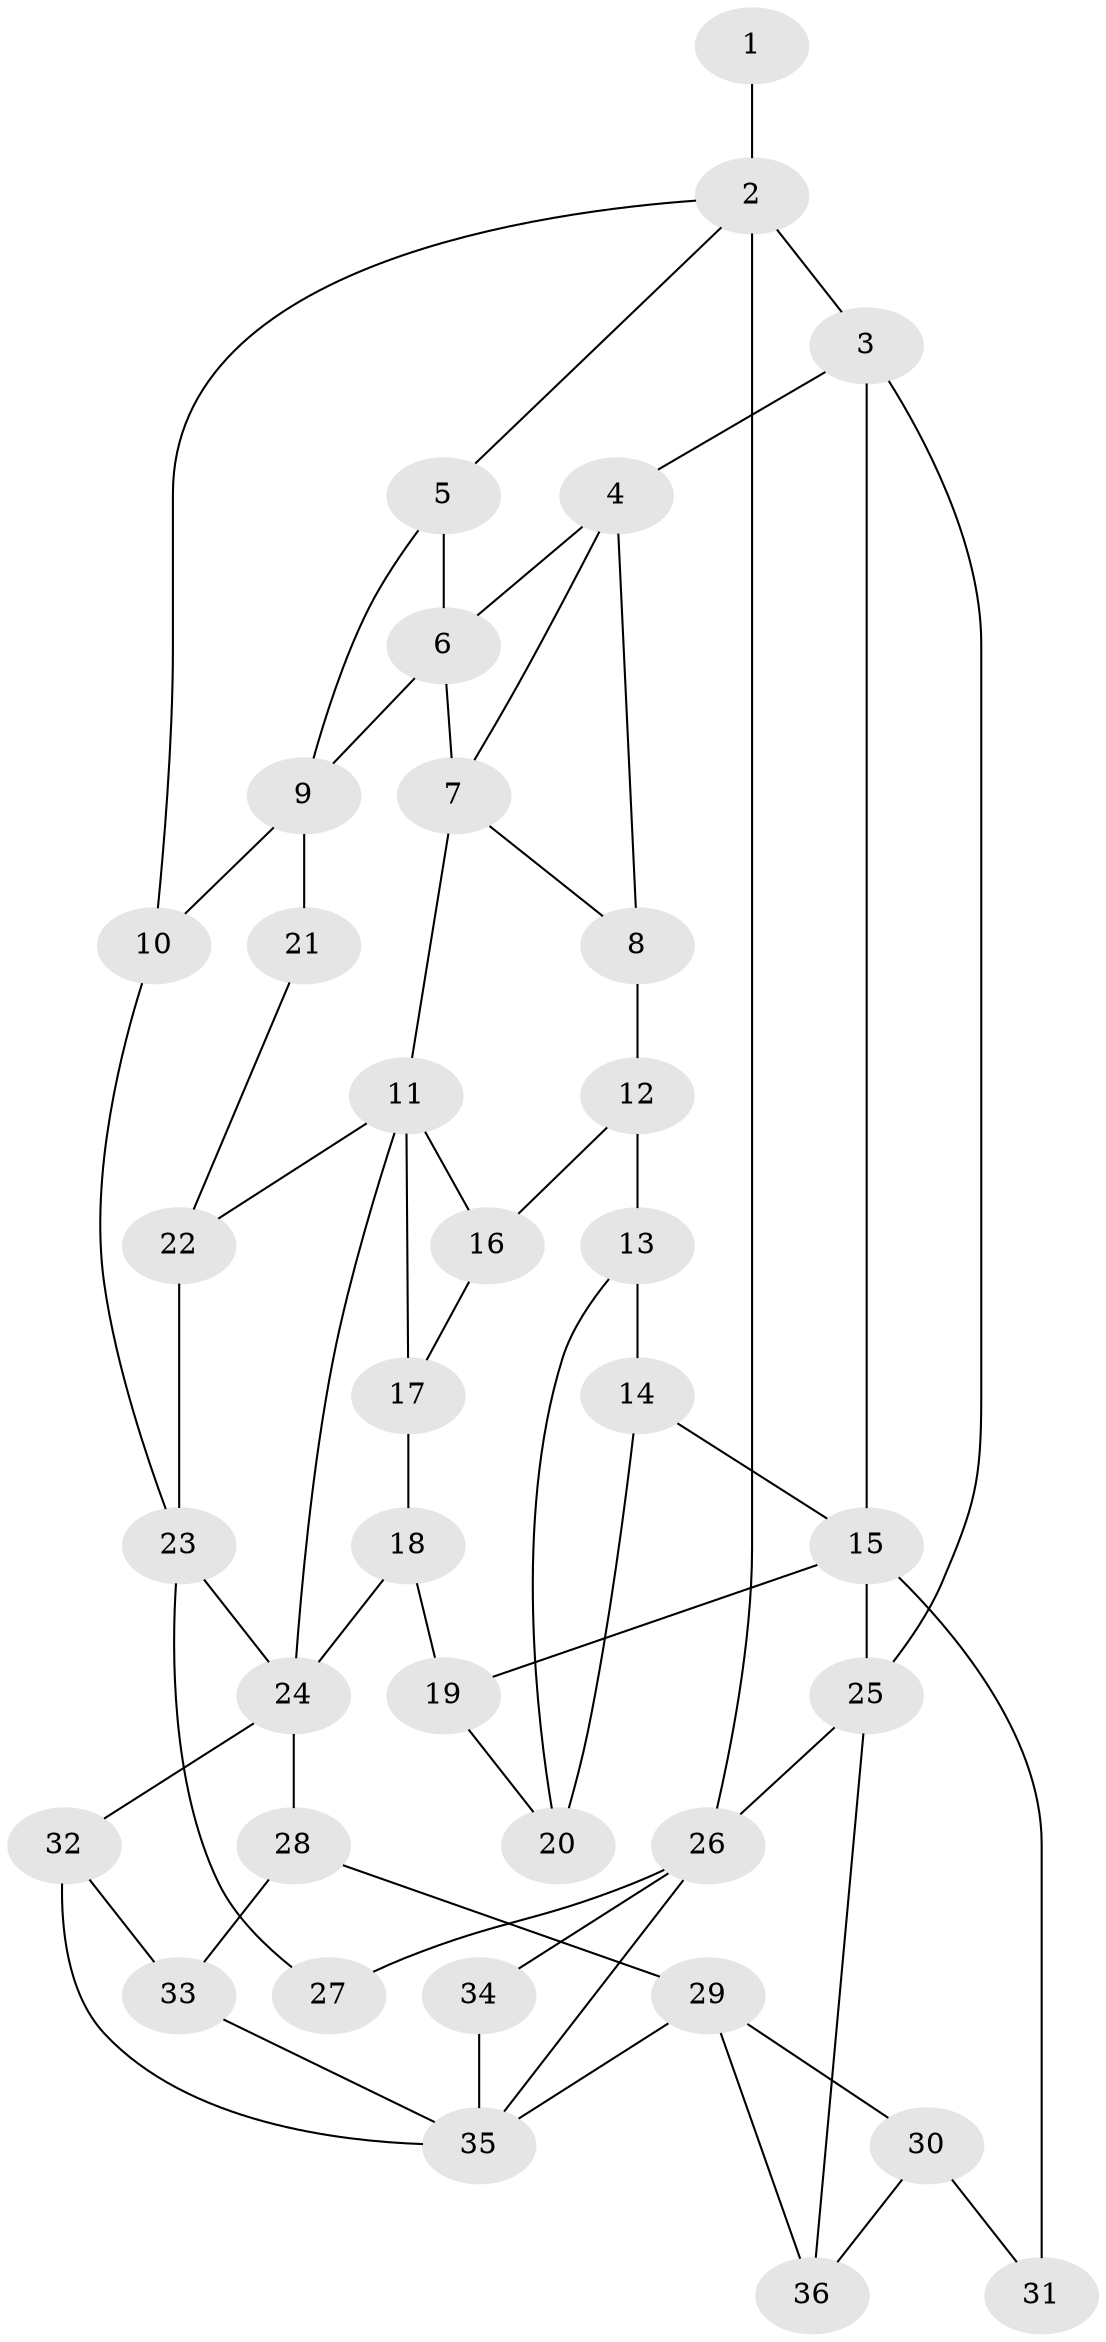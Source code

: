 // original degree distribution, {3: 0.027777777777777776, 6: 0.2361111111111111, 5: 0.4722222222222222, 4: 0.2638888888888889}
// Generated by graph-tools (version 1.1) at 2025/38/03/09/25 02:38:22]
// undirected, 36 vertices, 61 edges
graph export_dot {
graph [start="1"]
  node [color=gray90,style=filled];
  1;
  2;
  3;
  4;
  5;
  6;
  7;
  8;
  9;
  10;
  11;
  12;
  13;
  14;
  15;
  16;
  17;
  18;
  19;
  20;
  21;
  22;
  23;
  24;
  25;
  26;
  27;
  28;
  29;
  30;
  31;
  32;
  33;
  34;
  35;
  36;
  1 -- 2 [weight=2.0];
  2 -- 3 [weight=1.0];
  2 -- 5 [weight=1.0];
  2 -- 10 [weight=1.0];
  2 -- 26 [weight=2.0];
  3 -- 4 [weight=1.0];
  3 -- 15 [weight=1.0];
  3 -- 25 [weight=1.0];
  4 -- 6 [weight=1.0];
  4 -- 7 [weight=1.0];
  4 -- 8 [weight=1.0];
  5 -- 6 [weight=1.0];
  5 -- 9 [weight=1.0];
  6 -- 7 [weight=1.0];
  6 -- 9 [weight=1.0];
  7 -- 8 [weight=1.0];
  7 -- 11 [weight=2.0];
  8 -- 12 [weight=1.0];
  9 -- 10 [weight=2.0];
  9 -- 21 [weight=2.0];
  10 -- 23 [weight=1.0];
  11 -- 16 [weight=1.0];
  11 -- 17 [weight=1.0];
  11 -- 22 [weight=1.0];
  11 -- 24 [weight=1.0];
  12 -- 13 [weight=4.0];
  12 -- 16 [weight=1.0];
  13 -- 14 [weight=1.0];
  13 -- 20 [weight=1.0];
  14 -- 15 [weight=1.0];
  14 -- 20 [weight=1.0];
  15 -- 19 [weight=1.0];
  15 -- 25 [weight=1.0];
  15 -- 31 [weight=2.0];
  16 -- 17 [weight=1.0];
  17 -- 18 [weight=1.0];
  18 -- 19 [weight=1.0];
  18 -- 24 [weight=1.0];
  19 -- 20 [weight=1.0];
  21 -- 22 [weight=1.0];
  22 -- 23 [weight=1.0];
  23 -- 24 [weight=2.0];
  23 -- 27 [weight=2.0];
  24 -- 28 [weight=1.0];
  24 -- 32 [weight=1.0];
  25 -- 26 [weight=1.0];
  25 -- 36 [weight=1.0];
  26 -- 27 [weight=1.0];
  26 -- 34 [weight=1.0];
  26 -- 35 [weight=1.0];
  28 -- 29 [weight=1.0];
  28 -- 33 [weight=1.0];
  29 -- 30 [weight=1.0];
  29 -- 35 [weight=1.0];
  29 -- 36 [weight=1.0];
  30 -- 31 [weight=1.0];
  30 -- 36 [weight=1.0];
  32 -- 33 [weight=1.0];
  32 -- 35 [weight=1.0];
  33 -- 35 [weight=1.0];
  34 -- 35 [weight=2.0];
}
